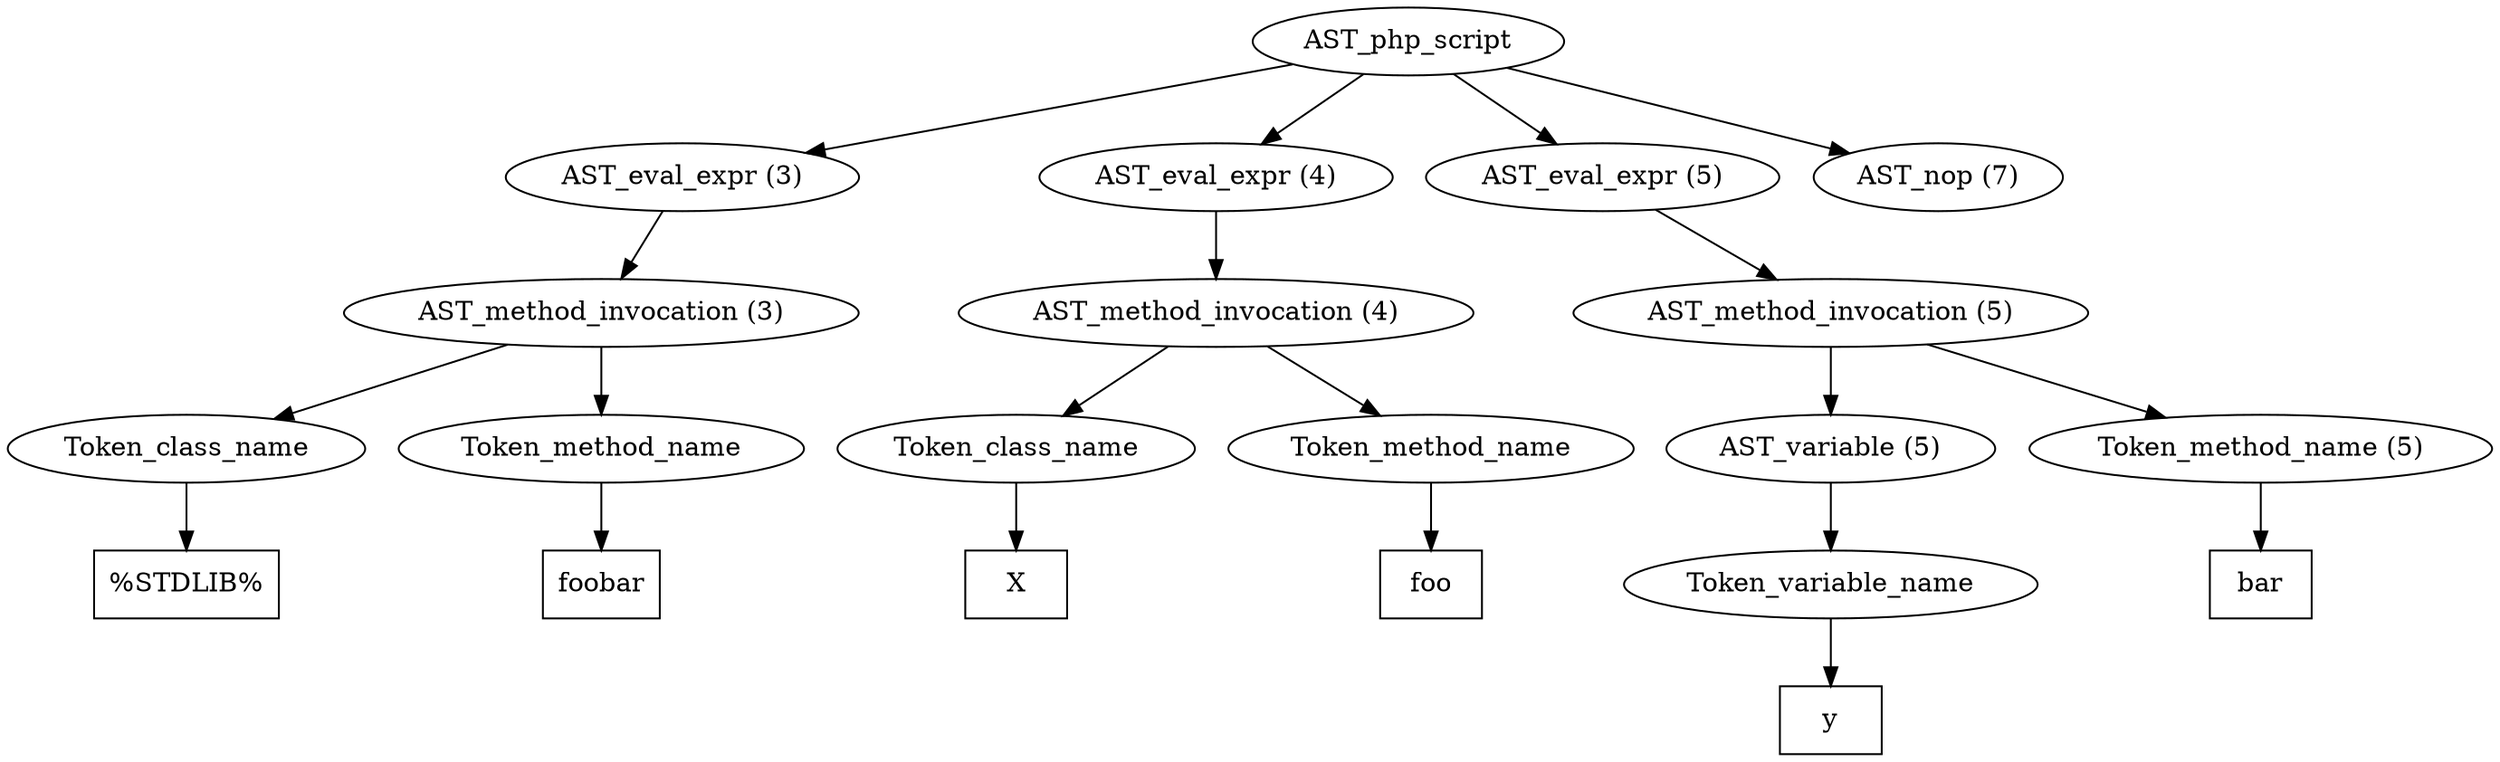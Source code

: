 /*
 * AST in dot format generated by phc -- the PHP compiler
 */

digraph AST {
node_0 [label="AST_php_script"];
node_1 [label="AST_eval_expr (3)"];
node_2 [label="AST_method_invocation (3)"];
node_3 [label="Token_class_name"];
node_4 [label="%STDLIB%", shape=box]
node_3 -> node_4;
node_5 [label="Token_method_name"];
node_6 [label="foobar", shape=box]
node_5 -> node_6;
node_2 -> node_5;
node_2 -> node_3;
node_1 -> node_2;
node_7 [label="AST_eval_expr (4)"];
node_8 [label="AST_method_invocation (4)"];
node_9 [label="Token_class_name"];
node_10 [label="X", shape=box]
node_9 -> node_10;
node_11 [label="Token_method_name"];
node_12 [label="foo", shape=box]
node_11 -> node_12;
node_8 -> node_11;
node_8 -> node_9;
node_7 -> node_8;
node_13 [label="AST_eval_expr (5)"];
node_14 [label="AST_method_invocation (5)"];
node_15 [label="AST_variable (5)"];
node_16 [label="Token_variable_name"];
node_17 [label="y", shape=box]
node_16 -> node_17;
node_15 -> node_16;
node_18 [label="Token_method_name (5)"];
node_19 [label="bar", shape=box]
node_18 -> node_19;
node_14 -> node_18;
node_14 -> node_15;
node_13 -> node_14;
node_20 [label="AST_nop (7)"];
node_0 -> node_20;
node_0 -> node_13;
node_0 -> node_7;
node_0 -> node_1;
}
